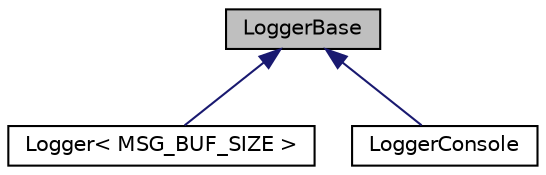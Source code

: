 digraph "LoggerBase"
{
  edge [fontname="Helvetica",fontsize="10",labelfontname="Helvetica",labelfontsize="10"];
  node [fontname="Helvetica",fontsize="10",shape=record];
  Node1 [label="LoggerBase",height=0.2,width=0.4,color="black", fillcolor="grey75", style="filled", fontcolor="black"];
  Node1 -> Node2 [dir="back",color="midnightblue",fontsize="10",style="solid",fontname="Helvetica"];
  Node2 [label="Logger\< MSG_BUF_SIZE \>",height=0.2,width=0.4,color="black", fillcolor="white", style="filled",URL="$classevo_1_1_logger.html",tooltip="High performance message logger. "];
  Node1 -> Node3 [dir="back",color="midnightblue",fontsize="10",style="solid",fontname="Helvetica"];
  Node3 [label="LoggerConsole",height=0.2,width=0.4,color="black", fillcolor="white", style="filled",URL="$classevo_1_1_logger_console.html",tooltip="Logger that writes to console. "];
}
